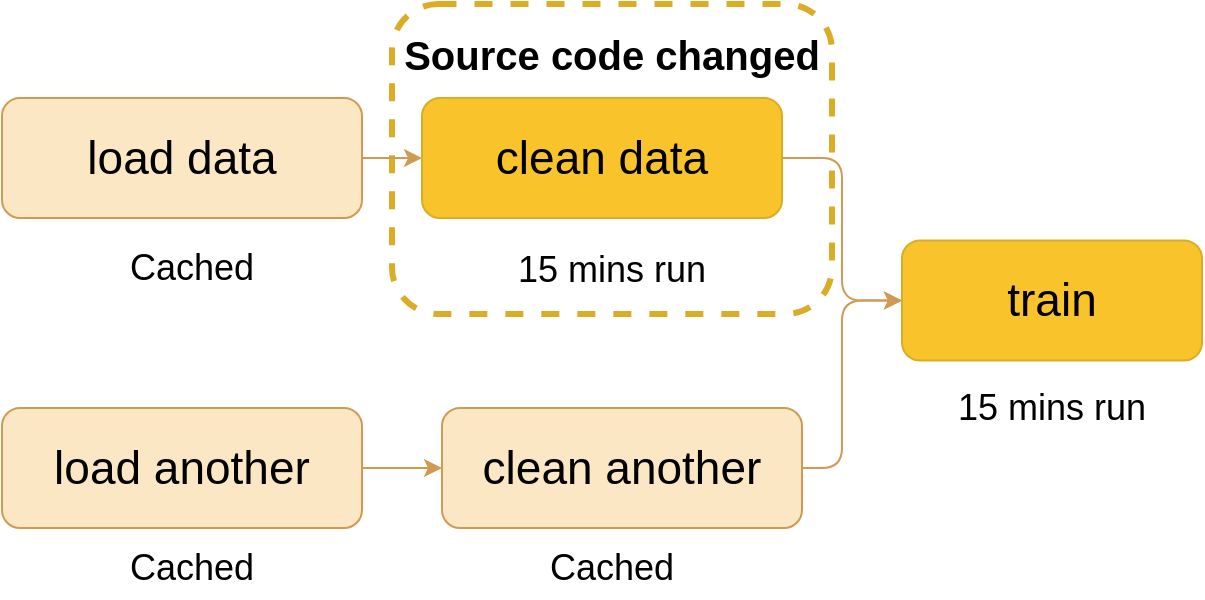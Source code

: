 <mxfile version="18.0.6" type="device" pages="3"><diagram id="FZ86ZzFzXwzK4fxFvhZp" name="incremental"><mxGraphModel dx="806" dy="1952" grid="1" gridSize="10" guides="1" tooltips="1" connect="1" arrows="1" fold="1" page="1" pageScale="1" pageWidth="100" pageHeight="100" math="0" shadow="0"><root><mxCell id="0"/><mxCell id="1" parent="0"/><mxCell id="YU6BU6I0PYu0E_PCF026-1" value="" style="rounded=1;whiteSpace=wrap;html=1;fontFamily=Helvetica;fontSize=23;fontColor=default;strokeColor=#DBAC26;strokeWidth=3;fillColor=none;dashed=1;shadow=0;glass=0;sketch=0;" parent="1" vertex="1"><mxGeometry x="505" y="-1030" width="220" height="155" as="geometry"/></mxCell><mxCell id="YU6BU6I0PYu0E_PCF026-2" style="edgeStyle=orthogonalEdgeStyle;rounded=1;orthogonalLoop=1;jettySize=auto;html=1;fontFamily=Helvetica;fontSize=23;fontColor=default;strokeColor=#D19A52;fillColor=none;shadow=0;glass=0;sketch=0;" parent="1" source="YU6BU6I0PYu0E_PCF026-3" target="YU6BU6I0PYu0E_PCF026-5" edge="1"><mxGeometry relative="1" as="geometry"/></mxCell><mxCell id="YU6BU6I0PYu0E_PCF026-3" value="load data" style="rounded=1;whiteSpace=wrap;html=1;fillColor=#FBE7C4;strokeColor=#D19A52;fontSize=23;" parent="1" vertex="1"><mxGeometry x="310" y="-983" width="180" height="60" as="geometry"/></mxCell><mxCell id="YU6BU6I0PYu0E_PCF026-4" style="edgeStyle=orthogonalEdgeStyle;rounded=1;orthogonalLoop=1;jettySize=auto;html=1;entryX=0;entryY=0.5;entryDx=0;entryDy=0;fontFamily=Helvetica;fontSize=23;fontColor=default;strokeColor=#D19A52;fillColor=none;shadow=0;glass=0;sketch=0;" parent="1" source="YU6BU6I0PYu0E_PCF026-5" target="YU6BU6I0PYu0E_PCF026-6" edge="1"><mxGeometry relative="1" as="geometry"/></mxCell><mxCell id="YU6BU6I0PYu0E_PCF026-5" value="clean data" style="rounded=1;whiteSpace=wrap;html=1;fillColor=#F9C32B;strokeColor=#DBAC26;fontSize=23;" parent="1" vertex="1"><mxGeometry x="520" y="-983" width="180" height="60" as="geometry"/></mxCell><mxCell id="YU6BU6I0PYu0E_PCF026-6" value="train" style="rounded=1;whiteSpace=wrap;html=1;fillColor=#F9C32B;strokeColor=#DBAC26;fontSize=23;" parent="1" vertex="1"><mxGeometry x="760" y="-911.74" width="150" height="60" as="geometry"/></mxCell><mxCell id="YU6BU6I0PYu0E_PCF026-7" style="edgeStyle=orthogonalEdgeStyle;rounded=1;orthogonalLoop=1;jettySize=auto;html=1;fontFamily=Helvetica;fontSize=23;fontColor=default;strokeColor=#D19A52;fillColor=none;shadow=0;glass=0;sketch=0;" parent="1" source="YU6BU6I0PYu0E_PCF026-8" target="YU6BU6I0PYu0E_PCF026-10" edge="1"><mxGeometry relative="1" as="geometry"/></mxCell><mxCell id="YU6BU6I0PYu0E_PCF026-8" value="load another" style="rounded=1;whiteSpace=wrap;html=1;fillColor=#FBE7C4;strokeColor=#D19A52;fontSize=23;" parent="1" vertex="1"><mxGeometry x="310" y="-828" width="180" height="60" as="geometry"/></mxCell><mxCell id="YU6BU6I0PYu0E_PCF026-9" style="edgeStyle=orthogonalEdgeStyle;rounded=1;orthogonalLoop=1;jettySize=auto;html=1;entryX=0;entryY=0.5;entryDx=0;entryDy=0;fontFamily=Helvetica;fontSize=23;fontColor=default;strokeColor=#D19A52;fillColor=none;shadow=0;glass=0;sketch=0;" parent="1" source="YU6BU6I0PYu0E_PCF026-10" target="YU6BU6I0PYu0E_PCF026-6" edge="1"><mxGeometry relative="1" as="geometry"><Array as="points"><mxPoint x="730" y="-798"/><mxPoint x="730" y="-882"/></Array></mxGeometry></mxCell><mxCell id="YU6BU6I0PYu0E_PCF026-10" value="clean another" style="rounded=1;whiteSpace=wrap;html=1;fillColor=#FBE7C4;strokeColor=#D19A52;fontSize=23;" parent="1" vertex="1"><mxGeometry x="530" y="-828" width="180" height="60" as="geometry"/></mxCell><mxCell id="YU6BU6I0PYu0E_PCF026-11" value="Cached" style="text;html=1;strokeColor=none;fillColor=none;align=center;verticalAlign=middle;whiteSpace=wrap;rounded=0;fontFamily=Helvetica;fontSize=18;fontColor=#000000;" parent="1" vertex="1"><mxGeometry x="335" y="-763" width="140" height="30" as="geometry"/></mxCell><mxCell id="YU6BU6I0PYu0E_PCF026-12" value="Cached" style="text;html=1;strokeColor=none;fillColor=none;align=center;verticalAlign=middle;whiteSpace=wrap;rounded=0;fontFamily=Helvetica;fontSize=18;fontColor=#000000;" parent="1" vertex="1"><mxGeometry x="545" y="-763" width="140" height="30" as="geometry"/></mxCell><mxCell id="YU6BU6I0PYu0E_PCF026-13" value="Cached" style="text;html=1;strokeColor=none;fillColor=none;align=center;verticalAlign=middle;whiteSpace=wrap;rounded=0;fontFamily=Helvetica;fontSize=18;fontColor=#000000;" parent="1" vertex="1"><mxGeometry x="335" y="-913" width="140" height="30" as="geometry"/></mxCell><mxCell id="YU6BU6I0PYu0E_PCF026-14" value="15 mins run" style="text;html=1;strokeColor=none;fillColor=none;align=center;verticalAlign=middle;whiteSpace=wrap;rounded=0;fontFamily=Helvetica;fontSize=18;fontColor=#000000;" parent="1" vertex="1"><mxGeometry x="545" y="-911.74" width="140" height="30" as="geometry"/></mxCell><mxCell id="YU6BU6I0PYu0E_PCF026-15" value="15 mins run" style="text;html=1;strokeColor=none;fillColor=none;align=center;verticalAlign=middle;whiteSpace=wrap;rounded=0;fontFamily=Helvetica;fontSize=18;fontColor=#000000;" parent="1" vertex="1"><mxGeometry x="765" y="-843" width="140" height="30" as="geometry"/></mxCell><mxCell id="YU6BU6I0PYu0E_PCF026-16" value="Source code changed" style="text;html=1;strokeColor=none;fillColor=none;align=center;verticalAlign=middle;whiteSpace=wrap;rounded=0;dashed=1;fontFamily=Helvetica;fontSize=20;fontColor=#000000;fontStyle=1" parent="1" vertex="1"><mxGeometry x="495" y="-1020" width="240" height="30" as="geometry"/></mxCell></root></mxGraphModel></diagram><diagram id="-IR4XC7Q1334nHAusDHP" name="testing"><mxGraphModel dx="906" dy="1952" grid="1" gridSize="10" guides="1" tooltips="1" connect="1" arrows="1" fold="1" page="1" pageScale="1" pageWidth="100" pageHeight="100" math="0" shadow="0"><root><mxCell id="0"/><mxCell id="1" parent="0"/><mxCell id="Ve_zI1lf54wX6CWMcPf6-1" value="" style="rounded=1;whiteSpace=wrap;html=1;fontFamily=Helvetica;fontSize=23;fontColor=default;strokeColor=#DBAC26;strokeWidth=3;fillColor=none;dashed=1;shadow=0;glass=0;sketch=0;" vertex="1" parent="1"><mxGeometry x="300" y="-1023.74" width="203" height="120" as="geometry"/></mxCell><mxCell id="Ve_zI1lf54wX6CWMcPf6-2" style="edgeStyle=orthogonalEdgeStyle;rounded=1;orthogonalLoop=1;jettySize=auto;html=1;fontFamily=Helvetica;fontSize=23;fontColor=default;strokeColor=#D19A52;fillColor=none;shadow=0;glass=0;sketch=0;" edge="1" parent="1" source="Ve_zI1lf54wX6CWMcPf6-3" target="Ve_zI1lf54wX6CWMcPf6-5"><mxGeometry relative="1" as="geometry"/></mxCell><mxCell id="Ve_zI1lf54wX6CWMcPf6-3" value="load data" style="rounded=1;whiteSpace=wrap;html=1;fillColor=#F9C32B;strokeColor=#DBAC26;fontSize=23;" vertex="1" parent="1"><mxGeometry x="310" y="-983" width="180" height="60" as="geometry"/></mxCell><mxCell id="Ve_zI1lf54wX6CWMcPf6-4" style="edgeStyle=orthogonalEdgeStyle;rounded=1;orthogonalLoop=1;jettySize=auto;html=1;entryX=0;entryY=0.5;entryDx=0;entryDy=0;fontFamily=Helvetica;fontSize=23;fontColor=default;strokeColor=#D19A52;fillColor=none;shadow=0;glass=0;sketch=0;" edge="1" parent="1" source="Ve_zI1lf54wX6CWMcPf6-5" target="Ve_zI1lf54wX6CWMcPf6-6"><mxGeometry relative="1" as="geometry"/></mxCell><mxCell id="Ve_zI1lf54wX6CWMcPf6-5" value="make feature" style="rounded=1;whiteSpace=wrap;html=1;fillColor=#FBE7C4;strokeColor=#D19A52;fontSize=23;" vertex="1" parent="1"><mxGeometry x="520" y="-983" width="180" height="60" as="geometry"/></mxCell><mxCell id="Ve_zI1lf54wX6CWMcPf6-6" value="predict" style="rounded=1;whiteSpace=wrap;html=1;fillColor=#FBE7C4;strokeColor=#D19A52;fontSize=23;" vertex="1" parent="1"><mxGeometry x="740" y="-903.74" width="150" height="60" as="geometry"/></mxCell><mxCell id="Ve_zI1lf54wX6CWMcPf6-7" style="edgeStyle=orthogonalEdgeStyle;rounded=1;orthogonalLoop=1;jettySize=auto;html=1;fontFamily=Helvetica;fontSize=23;fontColor=default;strokeColor=#D19A52;fillColor=none;shadow=0;glass=0;sketch=0;" edge="1" parent="1" source="Ve_zI1lf54wX6CWMcPf6-8" target="Ve_zI1lf54wX6CWMcPf6-10"><mxGeometry relative="1" as="geometry"/></mxCell><mxCell id="Ve_zI1lf54wX6CWMcPf6-8" value="load another" style="rounded=1;whiteSpace=wrap;html=1;fillColor=#FBE7C4;strokeColor=#D19A52;fontSize=23;" vertex="1" parent="1"><mxGeometry x="300" y="-840" width="180" height="60" as="geometry"/></mxCell><mxCell id="Ve_zI1lf54wX6CWMcPf6-9" style="edgeStyle=orthogonalEdgeStyle;shape=connector;rounded=1;sketch=0;orthogonalLoop=1;jettySize=auto;html=1;entryX=0;entryY=0.5;entryDx=0;entryDy=0;shadow=0;labelBackgroundColor=default;fontFamily=Helvetica;fontSize=11;fontColor=default;endArrow=classic;strokeColor=#D19A52;" edge="1" parent="1" source="Ve_zI1lf54wX6CWMcPf6-10" target="Ve_zI1lf54wX6CWMcPf6-6"><mxGeometry relative="1" as="geometry"/></mxCell><mxCell id="Ve_zI1lf54wX6CWMcPf6-10" value="more features" style="rounded=1;whiteSpace=wrap;html=1;fillColor=#FBE7C4;strokeColor=#D19A52;fontSize=23;" vertex="1" parent="1"><mxGeometry x="520" y="-840" width="180" height="60" as="geometry"/></mxCell><mxCell id="Ve_zI1lf54wX6CWMcPf6-11" value="NAs detected!" style="text;html=1;strokeColor=none;fillColor=none;align=center;verticalAlign=middle;whiteSpace=wrap;rounded=0;dashed=1;fontFamily=Helvetica;fontSize=20;fontColor=#000000;fontStyle=1" vertex="1" parent="1"><mxGeometry x="280" y="-1013" width="240" height="30" as="geometry"/></mxCell></root></mxGraphModel></diagram><diagram id="GpNojVEvDAmiBGE7r_58" name="parallel"><mxGraphModel dx="1006" dy="1652" grid="1" gridSize="10" guides="1" tooltips="1" connect="1" arrows="1" fold="1" page="1" pageScale="1" pageWidth="100" pageHeight="100" math="0" shadow="0"><root><mxCell id="0"/><mxCell id="1" parent="0"/><mxCell id="zkVJ2LOU3c27x4bsK9OX-1" value="" style="rounded=0;whiteSpace=wrap;html=1;fontFamily=Courier New;fontSize=16;fillColor=none;strokeColor=none;" vertex="1" parent="1"><mxGeometry x="125" y="-770" width="575" height="300" as="geometry"/></mxCell><mxCell id="zkVJ2LOU3c27x4bsK9OX-2" value="fit model 1" style="rounded=1;whiteSpace=wrap;html=1;fillColor=#F9C32B;strokeColor=#DBAC26;fontSize=23;" vertex="1" parent="1"><mxGeometry x="395" y="-750" width="150" height="60" as="geometry"/></mxCell><mxCell id="zkVJ2LOU3c27x4bsK9OX-3" style="edgeStyle=orthogonalEdgeStyle;rounded=1;orthogonalLoop=1;jettySize=auto;html=1;entryX=0;entryY=0.5;entryDx=0;entryDy=0;fontFamily=Helvetica;fontSize=23;strokeColor=#D19A52;fillColor=none;shadow=0;glass=0;sketch=0;" edge="1" parent="1" source="zkVJ2LOU3c27x4bsK9OX-6" target="zkVJ2LOU3c27x4bsK9OX-2"><mxGeometry relative="1" as="geometry"/></mxCell><mxCell id="zkVJ2LOU3c27x4bsK9OX-4" style="edgeStyle=orthogonalEdgeStyle;rounded=1;orthogonalLoop=1;jettySize=auto;html=1;fontFamily=Helvetica;fontSize=23;strokeColor=#D19A52;fillColor=none;shadow=0;glass=0;sketch=0;" edge="1" parent="1" source="zkVJ2LOU3c27x4bsK9OX-6" target="zkVJ2LOU3c27x4bsK9OX-7"><mxGeometry relative="1" as="geometry"/></mxCell><mxCell id="zkVJ2LOU3c27x4bsK9OX-5" style="edgeStyle=orthogonalEdgeStyle;rounded=1;orthogonalLoop=1;jettySize=auto;html=1;entryX=0;entryY=0.5;entryDx=0;entryDy=0;fontFamily=Helvetica;fontSize=23;strokeColor=#D19A52;fillColor=none;shadow=0;glass=0;sketch=0;" edge="1" parent="1" source="zkVJ2LOU3c27x4bsK9OX-6" target="zkVJ2LOU3c27x4bsK9OX-8"><mxGeometry relative="1" as="geometry"/></mxCell><mxCell id="zkVJ2LOU3c27x4bsK9OX-6" value="preprocess data" style="rounded=1;whiteSpace=wrap;html=1;fillColor=#F9C32B;strokeColor=#DBAC26;fontSize=23;" vertex="1" parent="1"><mxGeometry x="175" y="-680" width="150" height="60" as="geometry"/></mxCell><mxCell id="zkVJ2LOU3c27x4bsK9OX-7" value="fit model 2" style="rounded=1;whiteSpace=wrap;html=1;fillColor=#F9C32B;strokeColor=#DBAC26;fontSize=23;" vertex="1" parent="1"><mxGeometry x="395" y="-680" width="150" height="60" as="geometry"/></mxCell><mxCell id="zkVJ2LOU3c27x4bsK9OX-8" value="fit model 100" style="rounded=1;whiteSpace=wrap;html=1;fillColor=#F9C32B;strokeColor=#DBAC26;fontSize=23;" vertex="1" parent="1"><mxGeometry x="395" y="-540" width="150" height="60" as="geometry"/></mxCell><mxCell id="zkVJ2LOU3c27x4bsK9OX-9" value="" style="ellipse;whiteSpace=wrap;html=1;aspect=fixed;fontFamily=Courier New;fontSize=16;fillColor=#F9C32B;strokeColor=#DBAC26;" vertex="1" parent="1"><mxGeometry x="460" y="-615" width="20" height="20" as="geometry"/></mxCell><mxCell id="zkVJ2LOU3c27x4bsK9OX-10" value="" style="ellipse;whiteSpace=wrap;html=1;aspect=fixed;fontFamily=Courier New;fontSize=16;fillColor=#F9C32B;strokeColor=#DBAC26;" vertex="1" parent="1"><mxGeometry x="460" y="-591" width="21" height="21" as="geometry"/></mxCell><mxCell id="zkVJ2LOU3c27x4bsK9OX-11" value="" style="ellipse;whiteSpace=wrap;html=1;aspect=fixed;fontFamily=Courier New;fontSize=16;fillColor=#F9C32B;strokeColor=#DBAC26;" vertex="1" parent="1"><mxGeometry x="460" y="-567" width="20" height="20" as="geometry"/></mxCell></root></mxGraphModel></diagram></mxfile>